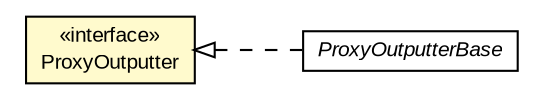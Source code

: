 #!/usr/local/bin/dot
#
# Class diagram 
# Generated by UMLGraph version R5_6-24-gf6e263 (http://www.umlgraph.org/)
#

digraph G {
	edge [fontname="arial",fontsize=10,labelfontname="arial",labelfontsize=10];
	node [fontname="arial",fontsize=10,shape=plaintext];
	nodesep=0.25;
	ranksep=0.5;
	rankdir=LR;
	// com.gwtplatform.mvp.rebind.ProxyOutputterBase
	c406213 [label=<<table title="com.gwtplatform.mvp.rebind.ProxyOutputterBase" border="0" cellborder="1" cellspacing="0" cellpadding="2" port="p" href="./ProxyOutputterBase.html">
		<tr><td><table border="0" cellspacing="0" cellpadding="1">
<tr><td align="center" balign="center"><font face="arial italic"> ProxyOutputterBase </font></td></tr>
		</table></td></tr>
		</table>>, URL="./ProxyOutputterBase.html", fontname="arial", fontcolor="black", fontsize=10.0];
	// com.gwtplatform.mvp.rebind.ProxyOutputter
	c406214 [label=<<table title="com.gwtplatform.mvp.rebind.ProxyOutputter" border="0" cellborder="1" cellspacing="0" cellpadding="2" port="p" bgcolor="lemonChiffon" href="./ProxyOutputter.html">
		<tr><td><table border="0" cellspacing="0" cellpadding="1">
<tr><td align="center" balign="center"> &#171;interface&#187; </td></tr>
<tr><td align="center" balign="center"> ProxyOutputter </td></tr>
		</table></td></tr>
		</table>>, URL="./ProxyOutputter.html", fontname="arial", fontcolor="black", fontsize=10.0];
	//com.gwtplatform.mvp.rebind.ProxyOutputterBase implements com.gwtplatform.mvp.rebind.ProxyOutputter
	c406214:p -> c406213:p [dir=back,arrowtail=empty,style=dashed];
}

